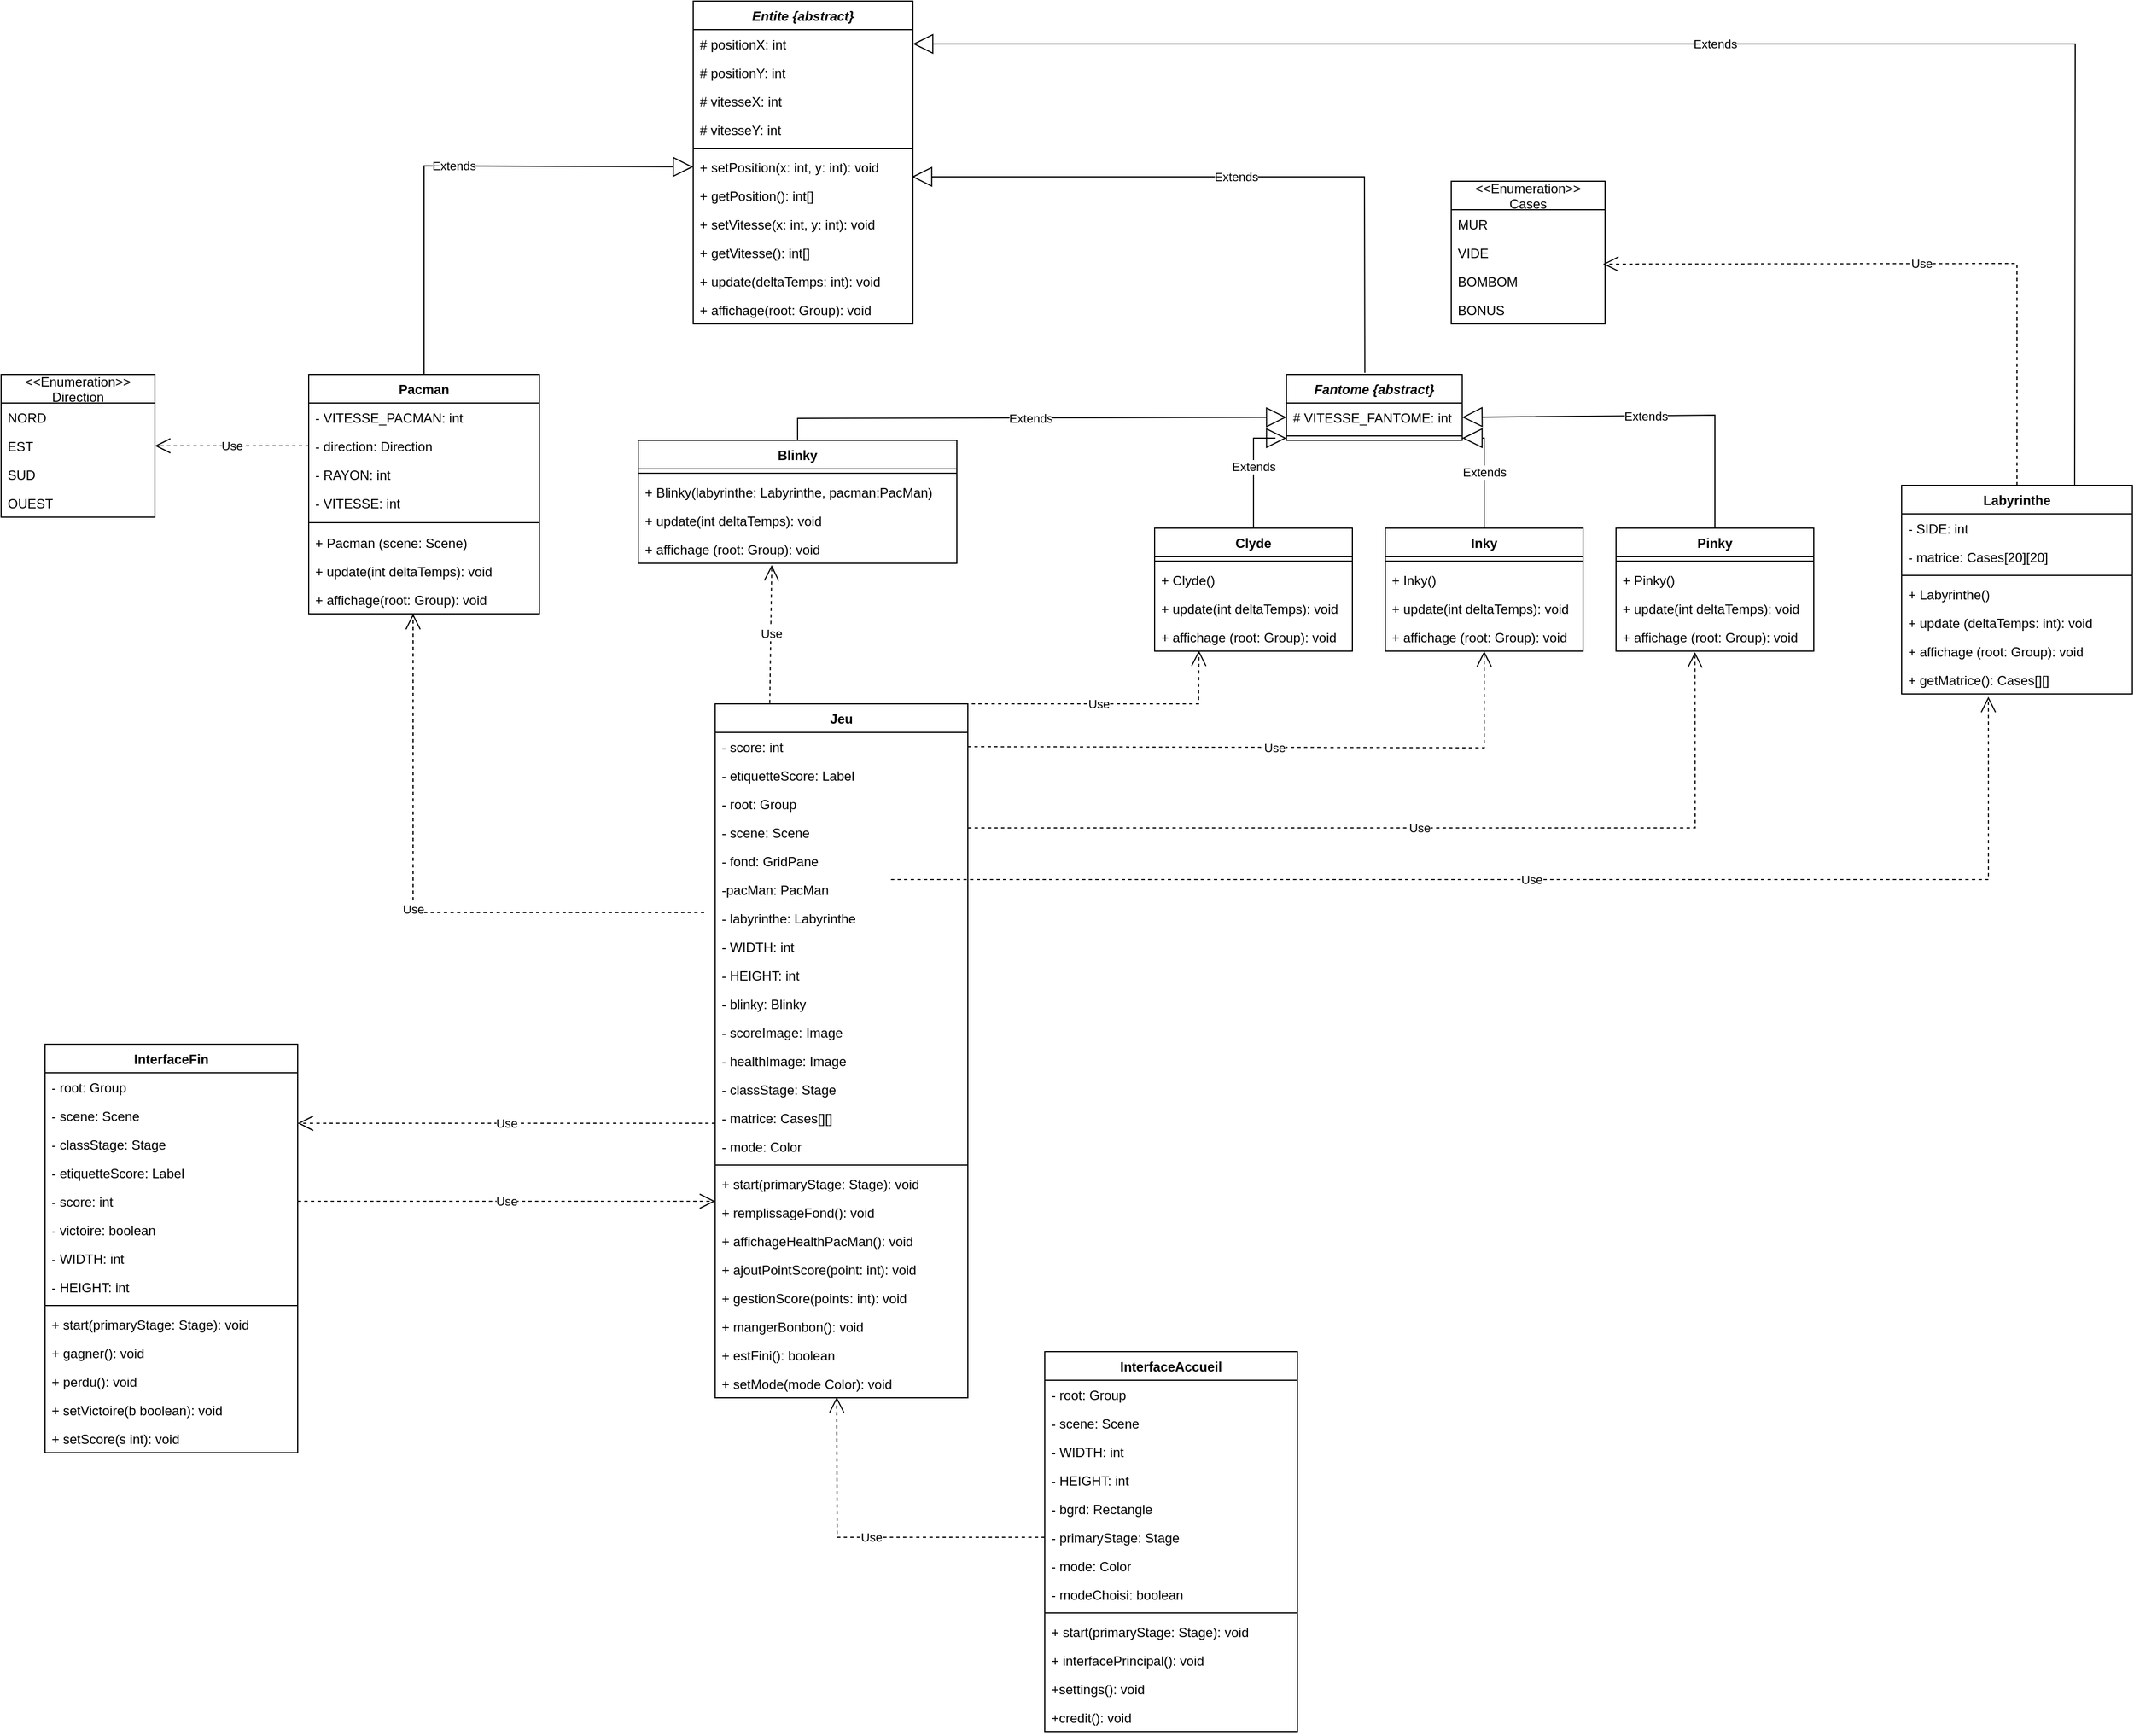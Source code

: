 <mxfile version="15.4.3" type="google"><diagram id="C5RBs43oDa-KdzZeNtuy" name="Page-1"><mxGraphModel dx="2390" dy="654" grid="1" gridSize="10" guides="1" tooltips="1" connect="1" arrows="1" fold="1" page="1" pageScale="1" pageWidth="1169" pageHeight="1654" math="0" shadow="0"><root><mxCell id="WIyWlLk6GJQsqaUBKTNV-0"/><mxCell id="WIyWlLk6GJQsqaUBKTNV-1" parent="WIyWlLk6GJQsqaUBKTNV-0"/><mxCell id="y2MMhApfpf9GF1UyCHwM-1" value="Entite {abstract}" style="swimlane;fontStyle=3;align=center;verticalAlign=top;childLayout=stackLayout;horizontal=1;startSize=26;horizontalStack=0;resizeParent=1;resizeParentMax=0;resizeLast=0;collapsible=1;marginBottom=0;" parent="WIyWlLk6GJQsqaUBKTNV-1" vertex="1"><mxGeometry x="400" y="40" width="200" height="294" as="geometry"/></mxCell><mxCell id="y2MMhApfpf9GF1UyCHwM-2" value="# positionX: int" style="text;strokeColor=none;fillColor=none;align=left;verticalAlign=top;spacingLeft=4;spacingRight=4;overflow=hidden;rotatable=0;points=[[0,0.5],[1,0.5]];portConstraint=eastwest;" parent="y2MMhApfpf9GF1UyCHwM-1" vertex="1"><mxGeometry y="26" width="200" height="26" as="geometry"/></mxCell><mxCell id="y2MMhApfpf9GF1UyCHwM-9" value="# positionY: int" style="text;strokeColor=none;fillColor=none;align=left;verticalAlign=top;spacingLeft=4;spacingRight=4;overflow=hidden;rotatable=0;points=[[0,0.5],[1,0.5]];portConstraint=eastwest;" parent="y2MMhApfpf9GF1UyCHwM-1" vertex="1"><mxGeometry y="52" width="200" height="26" as="geometry"/></mxCell><mxCell id="y2MMhApfpf9GF1UyCHwM-8" value="# vitesseX: int&#10;" style="text;strokeColor=none;fillColor=none;align=left;verticalAlign=top;spacingLeft=4;spacingRight=4;overflow=hidden;rotatable=0;points=[[0,0.5],[1,0.5]];portConstraint=eastwest;" parent="y2MMhApfpf9GF1UyCHwM-1" vertex="1"><mxGeometry y="78" width="200" height="26" as="geometry"/></mxCell><mxCell id="y2MMhApfpf9GF1UyCHwM-7" value="# vitesseY: int" style="text;strokeColor=none;fillColor=none;align=left;verticalAlign=top;spacingLeft=4;spacingRight=4;overflow=hidden;rotatable=0;points=[[0,0.5],[1,0.5]];portConstraint=eastwest;" parent="y2MMhApfpf9GF1UyCHwM-1" vertex="1"><mxGeometry y="104" width="200" height="26" as="geometry"/></mxCell><mxCell id="y2MMhApfpf9GF1UyCHwM-3" value="" style="line;strokeWidth=1;fillColor=none;align=left;verticalAlign=middle;spacingTop=-1;spacingLeft=3;spacingRight=3;rotatable=0;labelPosition=right;points=[];portConstraint=eastwest;" parent="y2MMhApfpf9GF1UyCHwM-1" vertex="1"><mxGeometry y="130" width="200" height="8" as="geometry"/></mxCell><mxCell id="y2MMhApfpf9GF1UyCHwM-4" value="+ setPosition(x: int, y: int): void&#10;&#10;" style="text;strokeColor=none;fillColor=none;align=left;verticalAlign=top;spacingLeft=4;spacingRight=4;overflow=hidden;rotatable=0;points=[[0,0.5],[1,0.5]];portConstraint=eastwest;" parent="y2MMhApfpf9GF1UyCHwM-1" vertex="1"><mxGeometry y="138" width="200" height="26" as="geometry"/></mxCell><mxCell id="y2MMhApfpf9GF1UyCHwM-14" value="+ getPosition(): int[]&#10;" style="text;strokeColor=none;fillColor=none;align=left;verticalAlign=top;spacingLeft=4;spacingRight=4;overflow=hidden;rotatable=0;points=[[0,0.5],[1,0.5]];portConstraint=eastwest;" parent="y2MMhApfpf9GF1UyCHwM-1" vertex="1"><mxGeometry y="164" width="200" height="26" as="geometry"/></mxCell><mxCell id="y2MMhApfpf9GF1UyCHwM-13" value="+ setVitesse(x: int, y: int): void&#10;" style="text;strokeColor=none;fillColor=none;align=left;verticalAlign=top;spacingLeft=4;spacingRight=4;overflow=hidden;rotatable=0;points=[[0,0.5],[1,0.5]];portConstraint=eastwest;" parent="y2MMhApfpf9GF1UyCHwM-1" vertex="1"><mxGeometry y="190" width="200" height="26" as="geometry"/></mxCell><mxCell id="y2MMhApfpf9GF1UyCHwM-12" value="+ getVitesse(): int[]" style="text;strokeColor=none;fillColor=none;align=left;verticalAlign=top;spacingLeft=4;spacingRight=4;overflow=hidden;rotatable=0;points=[[0,0.5],[1,0.5]];portConstraint=eastwest;" parent="y2MMhApfpf9GF1UyCHwM-1" vertex="1"><mxGeometry y="216" width="200" height="26" as="geometry"/></mxCell><mxCell id="y2MMhApfpf9GF1UyCHwM-11" value="+ update(deltaTemps: int): void&#10;" style="text;strokeColor=none;fillColor=none;align=left;verticalAlign=top;spacingLeft=4;spacingRight=4;overflow=hidden;rotatable=0;points=[[0,0.5],[1,0.5]];portConstraint=eastwest;" parent="y2MMhApfpf9GF1UyCHwM-1" vertex="1"><mxGeometry y="242" width="200" height="26" as="geometry"/></mxCell><mxCell id="y2MMhApfpf9GF1UyCHwM-10" value="+ affichage(root: Group): void" style="text;strokeColor=none;fillColor=none;align=left;verticalAlign=top;spacingLeft=4;spacingRight=4;overflow=hidden;rotatable=0;points=[[0,0.5],[1,0.5]];portConstraint=eastwest;" parent="y2MMhApfpf9GF1UyCHwM-1" vertex="1"><mxGeometry y="268" width="200" height="26" as="geometry"/></mxCell><mxCell id="y2MMhApfpf9GF1UyCHwM-19" value="Pacman" style="swimlane;fontStyle=1;align=center;verticalAlign=top;childLayout=stackLayout;horizontal=1;startSize=26;horizontalStack=0;resizeParent=1;resizeParentMax=0;resizeLast=0;collapsible=1;marginBottom=0;" parent="WIyWlLk6GJQsqaUBKTNV-1" vertex="1"><mxGeometry x="50" y="380" width="210" height="218" as="geometry"/></mxCell><mxCell id="y2MMhApfpf9GF1UyCHwM-46" value="- VITESSE_PACMAN: int" style="text;strokeColor=none;fillColor=none;align=left;verticalAlign=top;spacingLeft=4;spacingRight=4;overflow=hidden;rotatable=0;points=[[0,0.5],[1,0.5]];portConstraint=eastwest;" parent="y2MMhApfpf9GF1UyCHwM-19" vertex="1"><mxGeometry y="26" width="210" height="26" as="geometry"/></mxCell><mxCell id="SSZjAKD_xUoD8xLzxdcT-14" value="- direction: Direction" style="text;strokeColor=none;fillColor=none;align=left;verticalAlign=top;spacingLeft=4;spacingRight=4;overflow=hidden;rotatable=0;points=[[0,0.5],[1,0.5]];portConstraint=eastwest;" parent="y2MMhApfpf9GF1UyCHwM-19" vertex="1"><mxGeometry y="52" width="210" height="26" as="geometry"/></mxCell><mxCell id="SSZjAKD_xUoD8xLzxdcT-13" value="- RAYON: int" style="text;strokeColor=none;fillColor=none;align=left;verticalAlign=top;spacingLeft=4;spacingRight=4;overflow=hidden;rotatable=0;points=[[0,0.5],[1,0.5]];portConstraint=eastwest;" parent="y2MMhApfpf9GF1UyCHwM-19" vertex="1"><mxGeometry y="78" width="210" height="26" as="geometry"/></mxCell><mxCell id="SSZjAKD_xUoD8xLzxdcT-15" value="- VITESSE: int" style="text;strokeColor=none;fillColor=none;align=left;verticalAlign=top;spacingLeft=4;spacingRight=4;overflow=hidden;rotatable=0;points=[[0,0.5],[1,0.5]];portConstraint=eastwest;" parent="y2MMhApfpf9GF1UyCHwM-19" vertex="1"><mxGeometry y="104" width="210" height="26" as="geometry"/></mxCell><mxCell id="y2MMhApfpf9GF1UyCHwM-21" value="" style="line;strokeWidth=1;fillColor=none;align=left;verticalAlign=middle;spacingTop=-1;spacingLeft=3;spacingRight=3;rotatable=0;labelPosition=right;points=[];portConstraint=eastwest;" parent="y2MMhApfpf9GF1UyCHwM-19" vertex="1"><mxGeometry y="130" width="210" height="10" as="geometry"/></mxCell><mxCell id="SSZjAKD_xUoD8xLzxdcT-16" value="+ Pacman (scene: Scene)" style="text;strokeColor=none;fillColor=none;align=left;verticalAlign=top;spacingLeft=4;spacingRight=4;overflow=hidden;rotatable=0;points=[[0,0.5],[1,0.5]];portConstraint=eastwest;" parent="y2MMhApfpf9GF1UyCHwM-19" vertex="1"><mxGeometry y="140" width="210" height="26" as="geometry"/></mxCell><mxCell id="y2MMhApfpf9GF1UyCHwM-31" value="+ update(int deltaTemps): void" style="text;strokeColor=none;fillColor=none;align=left;verticalAlign=top;spacingLeft=4;spacingRight=4;overflow=hidden;rotatable=0;points=[[0,0.5],[1,0.5]];portConstraint=eastwest;" parent="y2MMhApfpf9GF1UyCHwM-19" vertex="1"><mxGeometry y="166" width="210" height="26" as="geometry"/></mxCell><mxCell id="y2MMhApfpf9GF1UyCHwM-32" value="+ affichage(root: Group): void" style="text;strokeColor=none;fillColor=none;align=left;verticalAlign=top;spacingLeft=4;spacingRight=4;overflow=hidden;rotatable=0;points=[[0,0.5],[1,0.5]];portConstraint=eastwest;" parent="y2MMhApfpf9GF1UyCHwM-19" vertex="1"><mxGeometry y="192" width="210" height="26" as="geometry"/></mxCell><mxCell id="y2MMhApfpf9GF1UyCHwM-23" value="Extends" style="endArrow=block;endSize=16;endFill=0;html=1;rounded=0;exitX=0.5;exitY=0;exitDx=0;exitDy=0;entryX=0;entryY=0.5;entryDx=0;entryDy=0;" parent="WIyWlLk6GJQsqaUBKTNV-1" source="y2MMhApfpf9GF1UyCHwM-19" target="y2MMhApfpf9GF1UyCHwM-4" edge="1"><mxGeometry width="160" relative="1" as="geometry"><mxPoint x="350" y="300" as="sourcePoint"/><mxPoint x="190" y="300" as="targetPoint"/><Array as="points"><mxPoint x="155" y="190"/><mxPoint x="400" y="191"/></Array></mxGeometry></mxCell><mxCell id="y2MMhApfpf9GF1UyCHwM-33" value="Fantome {abstract}" style="swimlane;fontStyle=3;align=center;verticalAlign=top;childLayout=stackLayout;horizontal=1;startSize=26;horizontalStack=0;resizeParent=1;resizeParentMax=0;resizeLast=0;collapsible=1;marginBottom=0;" parent="WIyWlLk6GJQsqaUBKTNV-1" vertex="1"><mxGeometry x="940" y="380" width="160" height="60" as="geometry"/></mxCell><mxCell id="y2MMhApfpf9GF1UyCHwM-47" value="# VITESSE_FANTOME: int" style="text;strokeColor=none;fillColor=none;align=left;verticalAlign=top;spacingLeft=4;spacingRight=4;overflow=hidden;rotatable=0;points=[[0,0.5],[1,0.5]];portConstraint=eastwest;" parent="y2MMhApfpf9GF1UyCHwM-33" vertex="1"><mxGeometry y="26" width="160" height="26" as="geometry"/></mxCell><mxCell id="y2MMhApfpf9GF1UyCHwM-34" value="" style="line;strokeWidth=1;fillColor=none;align=left;verticalAlign=middle;spacingTop=-1;spacingLeft=3;spacingRight=3;rotatable=0;labelPosition=right;points=[];portConstraint=eastwest;" parent="y2MMhApfpf9GF1UyCHwM-33" vertex="1"><mxGeometry y="52" width="160" height="8" as="geometry"/></mxCell><mxCell id="y2MMhApfpf9GF1UyCHwM-41" value="Extends" style="endArrow=block;endSize=16;endFill=0;html=1;rounded=0;exitX=0.446;exitY=-0.024;exitDx=0;exitDy=0;exitPerimeter=0;" parent="WIyWlLk6GJQsqaUBKTNV-1" source="y2MMhApfpf9GF1UyCHwM-33" edge="1"><mxGeometry width="160" relative="1" as="geometry"><mxPoint x="560" y="309" as="sourcePoint"/><mxPoint x="599" y="200" as="targetPoint"/><Array as="points"><mxPoint x="1011" y="200"/><mxPoint x="621" y="200"/></Array></mxGeometry></mxCell><mxCell id="SSZjAKD_xUoD8xLzxdcT-0" value="&lt;&lt;Enumeration&gt;&gt;&#10;Direction" style="swimlane;fontStyle=0;childLayout=stackLayout;horizontal=1;startSize=26;fillColor=none;horizontalStack=0;resizeParent=1;resizeParentMax=0;resizeLast=0;collapsible=1;marginBottom=0;" parent="WIyWlLk6GJQsqaUBKTNV-1" vertex="1"><mxGeometry x="-230" y="380" width="140" height="130" as="geometry"/></mxCell><mxCell id="SSZjAKD_xUoD8xLzxdcT-1" value="NORD  " style="text;strokeColor=none;fillColor=none;align=left;verticalAlign=top;spacingLeft=4;spacingRight=4;overflow=hidden;rotatable=0;points=[[0,0.5],[1,0.5]];portConstraint=eastwest;" parent="SSZjAKD_xUoD8xLzxdcT-0" vertex="1"><mxGeometry y="26" width="140" height="26" as="geometry"/></mxCell><mxCell id="SSZjAKD_xUoD8xLzxdcT-4" value="EST" style="text;strokeColor=none;fillColor=none;align=left;verticalAlign=top;spacingLeft=4;spacingRight=4;overflow=hidden;rotatable=0;points=[[0,0.5],[1,0.5]];portConstraint=eastwest;" parent="SSZjAKD_xUoD8xLzxdcT-0" vertex="1"><mxGeometry y="52" width="140" height="26" as="geometry"/></mxCell><mxCell id="SSZjAKD_xUoD8xLzxdcT-2" value="SUD" style="text;strokeColor=none;fillColor=none;align=left;verticalAlign=top;spacingLeft=4;spacingRight=4;overflow=hidden;rotatable=0;points=[[0,0.5],[1,0.5]];portConstraint=eastwest;" parent="SSZjAKD_xUoD8xLzxdcT-0" vertex="1"><mxGeometry y="78" width="140" height="26" as="geometry"/></mxCell><mxCell id="SSZjAKD_xUoD8xLzxdcT-3" value="OUEST" style="text;strokeColor=none;fillColor=none;align=left;verticalAlign=top;spacingLeft=4;spacingRight=4;overflow=hidden;rotatable=0;points=[[0,0.5],[1,0.5]];portConstraint=eastwest;" parent="SSZjAKD_xUoD8xLzxdcT-0" vertex="1"><mxGeometry y="104" width="140" height="26" as="geometry"/></mxCell><mxCell id="SSZjAKD_xUoD8xLzxdcT-17" value="Blinky" style="swimlane;fontStyle=1;align=center;verticalAlign=top;childLayout=stackLayout;horizontal=1;startSize=26;horizontalStack=0;resizeParent=1;resizeParentMax=0;resizeLast=0;collapsible=1;marginBottom=0;direction=east;" parent="WIyWlLk6GJQsqaUBKTNV-1" vertex="1"><mxGeometry x="350" y="440" width="290" height="112" as="geometry"><mxRectangle x="324" y="510" width="70" height="26" as="alternateBounds"/></mxGeometry></mxCell><mxCell id="SSZjAKD_xUoD8xLzxdcT-19" value="" style="line;strokeWidth=1;fillColor=none;align=left;verticalAlign=middle;spacingTop=-1;spacingLeft=3;spacingRight=3;rotatable=0;labelPosition=right;points=[];portConstraint=eastwest;" parent="SSZjAKD_xUoD8xLzxdcT-17" vertex="1"><mxGeometry y="26" width="290" height="8" as="geometry"/></mxCell><mxCell id="SSZjAKD_xUoD8xLzxdcT-92" value="+ Blinky(labyrinthe: Labyrinthe, pacman:PacMan)" style="text;strokeColor=none;fillColor=none;align=left;verticalAlign=top;spacingLeft=4;spacingRight=4;overflow=hidden;rotatable=0;points=[[0,0.5],[1,0.5]];portConstraint=eastwest;" parent="SSZjAKD_xUoD8xLzxdcT-17" vertex="1"><mxGeometry y="34" width="290" height="26" as="geometry"/></mxCell><mxCell id="SSZjAKD_xUoD8xLzxdcT-20" value="+ update(int deltaTemps): void" style="text;strokeColor=none;fillColor=none;align=left;verticalAlign=top;spacingLeft=4;spacingRight=4;overflow=hidden;rotatable=0;points=[[0,0.5],[1,0.5]];portConstraint=eastwest;" parent="SSZjAKD_xUoD8xLzxdcT-17" vertex="1"><mxGeometry y="60" width="290" height="26" as="geometry"/></mxCell><mxCell id="SSZjAKD_xUoD8xLzxdcT-21" value="+ affichage (root: Group): void" style="text;strokeColor=none;fillColor=none;align=left;verticalAlign=top;spacingLeft=4;spacingRight=4;overflow=hidden;rotatable=0;points=[[0,0.5],[1,0.5]];portConstraint=eastwest;" parent="SSZjAKD_xUoD8xLzxdcT-17" vertex="1"><mxGeometry y="86" width="290" height="26" as="geometry"/></mxCell><mxCell id="SSZjAKD_xUoD8xLzxdcT-23" value="Clyde" style="swimlane;fontStyle=1;align=center;verticalAlign=top;childLayout=stackLayout;horizontal=1;startSize=26;horizontalStack=0;resizeParent=1;resizeParentMax=0;resizeLast=0;collapsible=1;marginBottom=0;" parent="WIyWlLk6GJQsqaUBKTNV-1" vertex="1"><mxGeometry x="820" y="520" width="180" height="112" as="geometry"/></mxCell><mxCell id="SSZjAKD_xUoD8xLzxdcT-24" value="" style="line;strokeWidth=1;fillColor=none;align=left;verticalAlign=middle;spacingTop=-1;spacingLeft=3;spacingRight=3;rotatable=0;labelPosition=right;points=[];portConstraint=eastwest;" parent="SSZjAKD_xUoD8xLzxdcT-23" vertex="1"><mxGeometry y="26" width="180" height="8" as="geometry"/></mxCell><mxCell id="SSZjAKD_xUoD8xLzxdcT-93" value="+ Clyde()" style="text;strokeColor=none;fillColor=none;align=left;verticalAlign=top;spacingLeft=4;spacingRight=4;overflow=hidden;rotatable=0;points=[[0,0.5],[1,0.5]];portConstraint=eastwest;" parent="SSZjAKD_xUoD8xLzxdcT-23" vertex="1"><mxGeometry y="34" width="180" height="26" as="geometry"/></mxCell><mxCell id="SSZjAKD_xUoD8xLzxdcT-25" value="+ update(int deltaTemps): void" style="text;strokeColor=none;fillColor=none;align=left;verticalAlign=top;spacingLeft=4;spacingRight=4;overflow=hidden;rotatable=0;points=[[0,0.5],[1,0.5]];portConstraint=eastwest;" parent="SSZjAKD_xUoD8xLzxdcT-23" vertex="1"><mxGeometry y="60" width="180" height="26" as="geometry"/></mxCell><mxCell id="SSZjAKD_xUoD8xLzxdcT-26" value="+ affichage (root: Group): void" style="text;strokeColor=none;fillColor=none;align=left;verticalAlign=top;spacingLeft=4;spacingRight=4;overflow=hidden;rotatable=0;points=[[0,0.5],[1,0.5]];portConstraint=eastwest;" parent="SSZjAKD_xUoD8xLzxdcT-23" vertex="1"><mxGeometry y="86" width="180" height="26" as="geometry"/></mxCell><mxCell id="SSZjAKD_xUoD8xLzxdcT-27" value="Inky" style="swimlane;fontStyle=1;align=center;verticalAlign=top;childLayout=stackLayout;horizontal=1;startSize=26;horizontalStack=0;resizeParent=1;resizeParentMax=0;resizeLast=0;collapsible=1;marginBottom=0;" parent="WIyWlLk6GJQsqaUBKTNV-1" vertex="1"><mxGeometry x="1030" y="520" width="180" height="112" as="geometry"/></mxCell><mxCell id="SSZjAKD_xUoD8xLzxdcT-28" value="" style="line;strokeWidth=1;fillColor=none;align=left;verticalAlign=middle;spacingTop=-1;spacingLeft=3;spacingRight=3;rotatable=0;labelPosition=right;points=[];portConstraint=eastwest;" parent="SSZjAKD_xUoD8xLzxdcT-27" vertex="1"><mxGeometry y="26" width="180" height="8" as="geometry"/></mxCell><mxCell id="SSZjAKD_xUoD8xLzxdcT-94" value="+ Inky()" style="text;strokeColor=none;fillColor=none;align=left;verticalAlign=top;spacingLeft=4;spacingRight=4;overflow=hidden;rotatable=0;points=[[0,0.5],[1,0.5]];portConstraint=eastwest;" parent="SSZjAKD_xUoD8xLzxdcT-27" vertex="1"><mxGeometry y="34" width="180" height="26" as="geometry"/></mxCell><mxCell id="SSZjAKD_xUoD8xLzxdcT-29" value="+ update(int deltaTemps): void" style="text;strokeColor=none;fillColor=none;align=left;verticalAlign=top;spacingLeft=4;spacingRight=4;overflow=hidden;rotatable=0;points=[[0,0.5],[1,0.5]];portConstraint=eastwest;" parent="SSZjAKD_xUoD8xLzxdcT-27" vertex="1"><mxGeometry y="60" width="180" height="26" as="geometry"/></mxCell><mxCell id="SSZjAKD_xUoD8xLzxdcT-30" value="+ affichage (root: Group): void" style="text;strokeColor=none;fillColor=none;align=left;verticalAlign=top;spacingLeft=4;spacingRight=4;overflow=hidden;rotatable=0;points=[[0,0.5],[1,0.5]];portConstraint=eastwest;" parent="SSZjAKD_xUoD8xLzxdcT-27" vertex="1"><mxGeometry y="86" width="180" height="26" as="geometry"/></mxCell><mxCell id="SSZjAKD_xUoD8xLzxdcT-31" value="Pinky" style="swimlane;fontStyle=1;align=center;verticalAlign=top;childLayout=stackLayout;horizontal=1;startSize=26;horizontalStack=0;resizeParent=1;resizeParentMax=0;resizeLast=0;collapsible=1;marginBottom=0;" parent="WIyWlLk6GJQsqaUBKTNV-1" vertex="1"><mxGeometry x="1240" y="520" width="180" height="112" as="geometry"/></mxCell><mxCell id="SSZjAKD_xUoD8xLzxdcT-32" value="" style="line;strokeWidth=1;fillColor=none;align=left;verticalAlign=middle;spacingTop=-1;spacingLeft=3;spacingRight=3;rotatable=0;labelPosition=right;points=[];portConstraint=eastwest;" parent="SSZjAKD_xUoD8xLzxdcT-31" vertex="1"><mxGeometry y="26" width="180" height="8" as="geometry"/></mxCell><mxCell id="SSZjAKD_xUoD8xLzxdcT-95" value="+ Pinky()" style="text;strokeColor=none;fillColor=none;align=left;verticalAlign=top;spacingLeft=4;spacingRight=4;overflow=hidden;rotatable=0;points=[[0,0.5],[1,0.5]];portConstraint=eastwest;" parent="SSZjAKD_xUoD8xLzxdcT-31" vertex="1"><mxGeometry y="34" width="180" height="26" as="geometry"/></mxCell><mxCell id="SSZjAKD_xUoD8xLzxdcT-33" value="+ update(int deltaTemps): void" style="text;strokeColor=none;fillColor=none;align=left;verticalAlign=top;spacingLeft=4;spacingRight=4;overflow=hidden;rotatable=0;points=[[0,0.5],[1,0.5]];portConstraint=eastwest;" parent="SSZjAKD_xUoD8xLzxdcT-31" vertex="1"><mxGeometry y="60" width="180" height="26" as="geometry"/></mxCell><mxCell id="SSZjAKD_xUoD8xLzxdcT-34" value="+ affichage (root: Group): void" style="text;strokeColor=none;fillColor=none;align=left;verticalAlign=top;spacingLeft=4;spacingRight=4;overflow=hidden;rotatable=0;points=[[0,0.5],[1,0.5]];portConstraint=eastwest;" parent="SSZjAKD_xUoD8xLzxdcT-31" vertex="1"><mxGeometry y="86" width="180" height="26" as="geometry"/></mxCell><mxCell id="SSZjAKD_xUoD8xLzxdcT-35" value="Extends" style="endArrow=block;endSize=16;endFill=0;html=1;rounded=0;exitX=0.5;exitY=0;exitDx=0;exitDy=0;entryX=0;entryY=0.5;entryDx=0;entryDy=0;" parent="WIyWlLk6GJQsqaUBKTNV-1" source="SSZjAKD_xUoD8xLzxdcT-17" target="y2MMhApfpf9GF1UyCHwM-47" edge="1"><mxGeometry width="160" relative="1" as="geometry"><mxPoint x="504.0" y="497.56" as="sourcePoint"/><mxPoint x="362.64" y="330" as="targetPoint"/><Array as="points"><mxPoint x="495" y="420"/></Array></mxGeometry></mxCell><mxCell id="SSZjAKD_xUoD8xLzxdcT-37" value="Extends" style="endArrow=block;endSize=16;endFill=0;html=1;rounded=0;entryX=1;entryY=0.5;entryDx=0;entryDy=0;" parent="WIyWlLk6GJQsqaUBKTNV-1" source="SSZjAKD_xUoD8xLzxdcT-31" target="y2MMhApfpf9GF1UyCHwM-47" edge="1"><mxGeometry width="160" relative="1" as="geometry"><mxPoint x="941.36" y="406.56" as="sourcePoint"/><mxPoint x="800" y="239" as="targetPoint"/><Array as="points"><mxPoint x="1330" y="417"/></Array></mxGeometry></mxCell><mxCell id="SSZjAKD_xUoD8xLzxdcT-38" value="Extends" style="endArrow=block;endSize=16;endFill=0;html=1;rounded=0;exitX=0.5;exitY=0;exitDx=0;exitDy=0;entryX=1;entryY=1;entryDx=0;entryDy=0;" parent="WIyWlLk6GJQsqaUBKTNV-1" source="SSZjAKD_xUoD8xLzxdcT-27" edge="1"><mxGeometry width="160" relative="1" as="geometry"><mxPoint x="951.36" y="416.56" as="sourcePoint"/><mxPoint x="1100" y="438" as="targetPoint"/><Array as="points"><mxPoint x="1120" y="438"/></Array></mxGeometry></mxCell><mxCell id="SSZjAKD_xUoD8xLzxdcT-39" value="Extends" style="endArrow=block;endSize=16;endFill=0;html=1;rounded=0;exitX=0.5;exitY=0;exitDx=0;exitDy=0;entryX=0;entryY=1;entryDx=0;entryDy=0;" parent="WIyWlLk6GJQsqaUBKTNV-1" source="SSZjAKD_xUoD8xLzxdcT-23" edge="1"><mxGeometry width="160" relative="1" as="geometry"><mxPoint x="1071.36" y="825.56" as="sourcePoint"/><mxPoint x="940" y="438" as="targetPoint"/><Array as="points"><mxPoint x="910" y="438"/><mxPoint x="930" y="438"/></Array></mxGeometry></mxCell><mxCell id="SSZjAKD_xUoD8xLzxdcT-40" value="Labyrinthe" style="swimlane;fontStyle=1;align=center;verticalAlign=top;childLayout=stackLayout;horizontal=1;startSize=26;horizontalStack=0;resizeParent=1;resizeParentMax=0;resizeLast=0;collapsible=1;marginBottom=0;" parent="WIyWlLk6GJQsqaUBKTNV-1" vertex="1"><mxGeometry x="1500" y="481" width="210" height="190" as="geometry"/></mxCell><mxCell id="SSZjAKD_xUoD8xLzxdcT-41" value="- SIDE: int" style="text;strokeColor=none;fillColor=none;align=left;verticalAlign=top;spacingLeft=4;spacingRight=4;overflow=hidden;rotatable=0;points=[[0,0.5],[1,0.5]];portConstraint=eastwest;" parent="SSZjAKD_xUoD8xLzxdcT-40" vertex="1"><mxGeometry y="26" width="210" height="26" as="geometry"/></mxCell><mxCell id="SSZjAKD_xUoD8xLzxdcT-44" value="- matrice: Cases[20][20]" style="text;strokeColor=none;fillColor=none;align=left;verticalAlign=top;spacingLeft=4;spacingRight=4;overflow=hidden;rotatable=0;points=[[0,0.5],[1,0.5]];portConstraint=eastwest;" parent="SSZjAKD_xUoD8xLzxdcT-40" vertex="1"><mxGeometry y="52" width="210" height="26" as="geometry"/></mxCell><mxCell id="SSZjAKD_xUoD8xLzxdcT-42" value="" style="line;strokeWidth=1;fillColor=none;align=left;verticalAlign=middle;spacingTop=-1;spacingLeft=3;spacingRight=3;rotatable=0;labelPosition=right;points=[];portConstraint=eastwest;" parent="SSZjAKD_xUoD8xLzxdcT-40" vertex="1"><mxGeometry y="78" width="210" height="8" as="geometry"/></mxCell><mxCell id="SSZjAKD_xUoD8xLzxdcT-43" value="+ Labyrinthe()" style="text;strokeColor=none;fillColor=none;align=left;verticalAlign=top;spacingLeft=4;spacingRight=4;overflow=hidden;rotatable=0;points=[[0,0.5],[1,0.5]];portConstraint=eastwest;" parent="SSZjAKD_xUoD8xLzxdcT-40" vertex="1"><mxGeometry y="86" width="210" height="26" as="geometry"/></mxCell><mxCell id="SSZjAKD_xUoD8xLzxdcT-46" value="+ update (deltaTemps: int): void" style="text;strokeColor=none;fillColor=none;align=left;verticalAlign=top;spacingLeft=4;spacingRight=4;overflow=hidden;rotatable=0;points=[[0,0.5],[1,0.5]];portConstraint=eastwest;" parent="SSZjAKD_xUoD8xLzxdcT-40" vertex="1"><mxGeometry y="112" width="210" height="26" as="geometry"/></mxCell><mxCell id="SSZjAKD_xUoD8xLzxdcT-45" value="+ affichage (root: Group): void" style="text;strokeColor=none;fillColor=none;align=left;verticalAlign=top;spacingLeft=4;spacingRight=4;overflow=hidden;rotatable=0;points=[[0,0.5],[1,0.5]];portConstraint=eastwest;" parent="SSZjAKD_xUoD8xLzxdcT-40" vertex="1"><mxGeometry y="138" width="210" height="26" as="geometry"/></mxCell><mxCell id="S56SjIdnHWbt5Y8MuU0X-40" value="+ getMatrice(): Cases[][]" style="text;strokeColor=none;fillColor=none;align=left;verticalAlign=top;spacingLeft=4;spacingRight=4;overflow=hidden;rotatable=0;points=[[0,0.5],[1,0.5]];portConstraint=eastwest;" vertex="1" parent="SSZjAKD_xUoD8xLzxdcT-40"><mxGeometry y="164" width="210" height="26" as="geometry"/></mxCell><mxCell id="SSZjAKD_xUoD8xLzxdcT-47" value="Extends" style="endArrow=block;endSize=16;endFill=0;html=1;rounded=0;exitX=0.75;exitY=0;exitDx=0;exitDy=0;entryX=1;entryY=0.5;entryDx=0;entryDy=0;" parent="WIyWlLk6GJQsqaUBKTNV-1" source="SSZjAKD_xUoD8xLzxdcT-40" target="y2MMhApfpf9GF1UyCHwM-2" edge="1"><mxGeometry width="160" relative="1" as="geometry"><mxPoint x="827.36" y="327.56" as="sourcePoint"/><mxPoint x="686" y="160" as="targetPoint"/><Array as="points"><mxPoint x="1658" y="79"/></Array></mxGeometry></mxCell><mxCell id="SSZjAKD_xUoD8xLzxdcT-48" value="&lt;&lt;Enumeration&gt;&gt;&#10;Cases" style="swimlane;fontStyle=0;childLayout=stackLayout;horizontal=1;startSize=26;fillColor=none;horizontalStack=0;resizeParent=1;resizeParentMax=0;resizeLast=0;collapsible=1;marginBottom=0;" parent="WIyWlLk6GJQsqaUBKTNV-1" vertex="1"><mxGeometry x="1090" y="204" width="140" height="130" as="geometry"/></mxCell><mxCell id="SSZjAKD_xUoD8xLzxdcT-49" value="MUR" style="text;strokeColor=none;fillColor=none;align=left;verticalAlign=top;spacingLeft=4;spacingRight=4;overflow=hidden;rotatable=0;points=[[0,0.5],[1,0.5]];portConstraint=eastwest;" parent="SSZjAKD_xUoD8xLzxdcT-48" vertex="1"><mxGeometry y="26" width="140" height="26" as="geometry"/></mxCell><mxCell id="SSZjAKD_xUoD8xLzxdcT-52" value="VIDE" style="text;strokeColor=none;fillColor=none;align=left;verticalAlign=top;spacingLeft=4;spacingRight=4;overflow=hidden;rotatable=0;points=[[0,0.5],[1,0.5]];portConstraint=eastwest;" parent="SSZjAKD_xUoD8xLzxdcT-48" vertex="1"><mxGeometry y="52" width="140" height="26" as="geometry"/></mxCell><mxCell id="SSZjAKD_xUoD8xLzxdcT-50" value="BOMBOM" style="text;strokeColor=none;fillColor=none;align=left;verticalAlign=top;spacingLeft=4;spacingRight=4;overflow=hidden;rotatable=0;points=[[0,0.5],[1,0.5]];portConstraint=eastwest;" parent="SSZjAKD_xUoD8xLzxdcT-48" vertex="1"><mxGeometry y="78" width="140" height="26" as="geometry"/></mxCell><mxCell id="SSZjAKD_xUoD8xLzxdcT-51" value="BONUS" style="text;strokeColor=none;fillColor=none;align=left;verticalAlign=top;spacingLeft=4;spacingRight=4;overflow=hidden;rotatable=0;points=[[0,0.5],[1,0.5]];portConstraint=eastwest;" parent="SSZjAKD_xUoD8xLzxdcT-48" vertex="1"><mxGeometry y="104" width="140" height="26" as="geometry"/></mxCell><mxCell id="SSZjAKD_xUoD8xLzxdcT-53" value="Use" style="endArrow=open;endSize=12;dashed=1;html=1;rounded=0;entryX=0.987;entryY=-0.097;entryDx=0;entryDy=0;exitX=0.5;exitY=0;exitDx=0;exitDy=0;entryPerimeter=0;" parent="WIyWlLk6GJQsqaUBKTNV-1" source="SSZjAKD_xUoD8xLzxdcT-40" target="SSZjAKD_xUoD8xLzxdcT-50" edge="1"><mxGeometry width="160" relative="1" as="geometry"><mxPoint x="60" y="455.0" as="sourcePoint"/><mxPoint x="-80" y="455.0" as="targetPoint"/><Array as="points"><mxPoint x="1605" y="279"/></Array></mxGeometry></mxCell><mxCell id="SSZjAKD_xUoD8xLzxdcT-55" value="Jeu" style="swimlane;fontStyle=1;align=center;verticalAlign=top;childLayout=stackLayout;horizontal=1;startSize=26;horizontalStack=0;resizeParent=1;resizeParentMax=0;resizeLast=0;collapsible=1;marginBottom=0;" parent="WIyWlLk6GJQsqaUBKTNV-1" vertex="1"><mxGeometry x="420" y="680" width="230" height="632" as="geometry"/></mxCell><mxCell id="SSZjAKD_xUoD8xLzxdcT-56" value="- score: int" style="text;strokeColor=none;fillColor=none;align=left;verticalAlign=top;spacingLeft=4;spacingRight=4;overflow=hidden;rotatable=0;points=[[0,0.5],[1,0.5]];portConstraint=eastwest;" parent="SSZjAKD_xUoD8xLzxdcT-55" vertex="1"><mxGeometry y="26" width="230" height="26" as="geometry"/></mxCell><mxCell id="SSZjAKD_xUoD8xLzxdcT-67" value="- etiquetteScore: Label" style="text;strokeColor=none;fillColor=none;align=left;verticalAlign=top;spacingLeft=4;spacingRight=4;overflow=hidden;rotatable=0;points=[[0,0.5],[1,0.5]];portConstraint=eastwest;" parent="SSZjAKD_xUoD8xLzxdcT-55" vertex="1"><mxGeometry y="52" width="230" height="26" as="geometry"/></mxCell><mxCell id="SSZjAKD_xUoD8xLzxdcT-66" value="- root: Group" style="text;strokeColor=none;fillColor=none;align=left;verticalAlign=top;spacingLeft=4;spacingRight=4;overflow=hidden;rotatable=0;points=[[0,0.5],[1,0.5]];portConstraint=eastwest;" parent="SSZjAKD_xUoD8xLzxdcT-55" vertex="1"><mxGeometry y="78" width="230" height="26" as="geometry"/></mxCell><mxCell id="SSZjAKD_xUoD8xLzxdcT-65" value="- scene: Scene" style="text;strokeColor=none;fillColor=none;align=left;verticalAlign=top;spacingLeft=4;spacingRight=4;overflow=hidden;rotatable=0;points=[[0,0.5],[1,0.5]];portConstraint=eastwest;" parent="SSZjAKD_xUoD8xLzxdcT-55" vertex="1"><mxGeometry y="104" width="230" height="26" as="geometry"/></mxCell><mxCell id="SSZjAKD_xUoD8xLzxdcT-64" value="- fond: GridPane" style="text;strokeColor=none;fillColor=none;align=left;verticalAlign=top;spacingLeft=4;spacingRight=4;overflow=hidden;rotatable=0;points=[[0,0.5],[1,0.5]];portConstraint=eastwest;" parent="SSZjAKD_xUoD8xLzxdcT-55" vertex="1"><mxGeometry y="130" width="230" height="26" as="geometry"/></mxCell><mxCell id="SSZjAKD_xUoD8xLzxdcT-62" value="-pacMan: PacMan" style="text;strokeColor=none;fillColor=none;align=left;verticalAlign=top;spacingLeft=4;spacingRight=4;overflow=hidden;rotatable=0;points=[[0,0.5],[1,0.5]];portConstraint=eastwest;" parent="SSZjAKD_xUoD8xLzxdcT-55" vertex="1"><mxGeometry y="156" width="230" height="26" as="geometry"/></mxCell><mxCell id="SSZjAKD_xUoD8xLzxdcT-61" value="- labyrinthe: Labyrinthe" style="text;strokeColor=none;fillColor=none;align=left;verticalAlign=top;spacingLeft=4;spacingRight=4;overflow=hidden;rotatable=0;points=[[0,0.5],[1,0.5]];portConstraint=eastwest;" parent="SSZjAKD_xUoD8xLzxdcT-55" vertex="1"><mxGeometry y="182" width="230" height="26" as="geometry"/></mxCell><mxCell id="SSZjAKD_xUoD8xLzxdcT-60" value="- WIDTH: int" style="text;strokeColor=none;fillColor=none;align=left;verticalAlign=top;spacingLeft=4;spacingRight=4;overflow=hidden;rotatable=0;points=[[0,0.5],[1,0.5]];portConstraint=eastwest;" parent="SSZjAKD_xUoD8xLzxdcT-55" vertex="1"><mxGeometry y="208" width="230" height="26" as="geometry"/></mxCell><mxCell id="SSZjAKD_xUoD8xLzxdcT-59" value="- HEIGHT: int" style="text;strokeColor=none;fillColor=none;align=left;verticalAlign=top;spacingLeft=4;spacingRight=4;overflow=hidden;rotatable=0;points=[[0,0.5],[1,0.5]];portConstraint=eastwest;" parent="SSZjAKD_xUoD8xLzxdcT-55" vertex="1"><mxGeometry y="234" width="230" height="26" as="geometry"/></mxCell><mxCell id="S56SjIdnHWbt5Y8MuU0X-33" value="- blinky: Blinky" style="text;strokeColor=none;fillColor=none;align=left;verticalAlign=top;spacingLeft=4;spacingRight=4;overflow=hidden;rotatable=0;points=[[0,0.5],[1,0.5]];portConstraint=eastwest;" vertex="1" parent="SSZjAKD_xUoD8xLzxdcT-55"><mxGeometry y="260" width="230" height="26" as="geometry"/></mxCell><mxCell id="S56SjIdnHWbt5Y8MuU0X-34" value="- scoreImage: Image" style="text;strokeColor=none;fillColor=none;align=left;verticalAlign=top;spacingLeft=4;spacingRight=4;overflow=hidden;rotatable=0;points=[[0,0.5],[1,0.5]];portConstraint=eastwest;" vertex="1" parent="SSZjAKD_xUoD8xLzxdcT-55"><mxGeometry y="286" width="230" height="26" as="geometry"/></mxCell><mxCell id="S56SjIdnHWbt5Y8MuU0X-35" value="- healthImage: Image" style="text;strokeColor=none;fillColor=none;align=left;verticalAlign=top;spacingLeft=4;spacingRight=4;overflow=hidden;rotatable=0;points=[[0,0.5],[1,0.5]];portConstraint=eastwest;" vertex="1" parent="SSZjAKD_xUoD8xLzxdcT-55"><mxGeometry y="312" width="230" height="26" as="geometry"/></mxCell><mxCell id="S56SjIdnHWbt5Y8MuU0X-36" value="- classStage: Stage" style="text;strokeColor=none;fillColor=none;align=left;verticalAlign=top;spacingLeft=4;spacingRight=4;overflow=hidden;rotatable=0;points=[[0,0.5],[1,0.5]];portConstraint=eastwest;" vertex="1" parent="SSZjAKD_xUoD8xLzxdcT-55"><mxGeometry y="338" width="230" height="26" as="geometry"/></mxCell><mxCell id="S56SjIdnHWbt5Y8MuU0X-37" value="- matrice: Cases[][]" style="text;strokeColor=none;fillColor=none;align=left;verticalAlign=top;spacingLeft=4;spacingRight=4;overflow=hidden;rotatable=0;points=[[0,0.5],[1,0.5]];portConstraint=eastwest;" vertex="1" parent="SSZjAKD_xUoD8xLzxdcT-55"><mxGeometry y="364" width="230" height="26" as="geometry"/></mxCell><mxCell id="S56SjIdnHWbt5Y8MuU0X-38" value="- mode: Color" style="text;strokeColor=none;fillColor=none;align=left;verticalAlign=top;spacingLeft=4;spacingRight=4;overflow=hidden;rotatable=0;points=[[0,0.5],[1,0.5]];portConstraint=eastwest;" vertex="1" parent="SSZjAKD_xUoD8xLzxdcT-55"><mxGeometry y="390" width="230" height="26" as="geometry"/></mxCell><mxCell id="SSZjAKD_xUoD8xLzxdcT-57" value="" style="line;strokeWidth=1;fillColor=none;align=left;verticalAlign=middle;spacingTop=-1;spacingLeft=3;spacingRight=3;rotatable=0;labelPosition=right;points=[];portConstraint=eastwest;" parent="SSZjAKD_xUoD8xLzxdcT-55" vertex="1"><mxGeometry y="416" width="230" height="8" as="geometry"/></mxCell><mxCell id="SSZjAKD_xUoD8xLzxdcT-58" value="+ start(primaryStage: Stage): void" style="text;strokeColor=none;fillColor=none;align=left;verticalAlign=top;spacingLeft=4;spacingRight=4;overflow=hidden;rotatable=0;points=[[0,0.5],[1,0.5]];portConstraint=eastwest;" parent="SSZjAKD_xUoD8xLzxdcT-55" vertex="1"><mxGeometry y="424" width="230" height="26" as="geometry"/></mxCell><mxCell id="SSZjAKD_xUoD8xLzxdcT-69" value="+ remplissageFond(): void" style="text;strokeColor=none;fillColor=none;align=left;verticalAlign=top;spacingLeft=4;spacingRight=4;overflow=hidden;rotatable=0;points=[[0,0.5],[1,0.5]];portConstraint=eastwest;" parent="SSZjAKD_xUoD8xLzxdcT-55" vertex="1"><mxGeometry y="450" width="230" height="26" as="geometry"/></mxCell><mxCell id="S56SjIdnHWbt5Y8MuU0X-25" value="+ affichageHealthPacMan(): void" style="text;strokeColor=none;fillColor=none;align=left;verticalAlign=top;spacingLeft=4;spacingRight=4;overflow=hidden;rotatable=0;points=[[0,0.5],[1,0.5]];portConstraint=eastwest;" vertex="1" parent="SSZjAKD_xUoD8xLzxdcT-55"><mxGeometry y="476" width="230" height="26" as="geometry"/></mxCell><mxCell id="S56SjIdnHWbt5Y8MuU0X-26" value="+ ajoutPointScore(point: int): void" style="text;strokeColor=none;fillColor=none;align=left;verticalAlign=top;spacingLeft=4;spacingRight=4;overflow=hidden;rotatable=0;points=[[0,0.5],[1,0.5]];portConstraint=eastwest;" vertex="1" parent="SSZjAKD_xUoD8xLzxdcT-55"><mxGeometry y="502" width="230" height="26" as="geometry"/></mxCell><mxCell id="SSZjAKD_xUoD8xLzxdcT-70" value="+ gestionScore(points: int): void" style="text;strokeColor=none;fillColor=none;align=left;verticalAlign=top;spacingLeft=4;spacingRight=4;overflow=hidden;rotatable=0;points=[[0,0.5],[1,0.5]];portConstraint=eastwest;" parent="SSZjAKD_xUoD8xLzxdcT-55" vertex="1"><mxGeometry y="528" width="230" height="26" as="geometry"/></mxCell><mxCell id="S56SjIdnHWbt5Y8MuU0X-30" value="+ mangerBonbon(): void" style="text;strokeColor=none;fillColor=none;align=left;verticalAlign=top;spacingLeft=4;spacingRight=4;overflow=hidden;rotatable=0;points=[[0,0.5],[1,0.5]];portConstraint=eastwest;" vertex="1" parent="SSZjAKD_xUoD8xLzxdcT-55"><mxGeometry y="554" width="230" height="26" as="geometry"/></mxCell><mxCell id="S56SjIdnHWbt5Y8MuU0X-31" value="+ estFini(): boolean" style="text;strokeColor=none;fillColor=none;align=left;verticalAlign=top;spacingLeft=4;spacingRight=4;overflow=hidden;rotatable=0;points=[[0,0.5],[1,0.5]];portConstraint=eastwest;" vertex="1" parent="SSZjAKD_xUoD8xLzxdcT-55"><mxGeometry y="580" width="230" height="26" as="geometry"/></mxCell><mxCell id="S56SjIdnHWbt5Y8MuU0X-32" value="+ setMode(mode Color): void" style="text;strokeColor=none;fillColor=none;align=left;verticalAlign=top;spacingLeft=4;spacingRight=4;overflow=hidden;rotatable=0;points=[[0,0.5],[1,0.5]];portConstraint=eastwest;" vertex="1" parent="SSZjAKD_xUoD8xLzxdcT-55"><mxGeometry y="606" width="230" height="26" as="geometry"/></mxCell><mxCell id="SSZjAKD_xUoD8xLzxdcT-72" value="Use" style="endArrow=open;endSize=12;dashed=1;html=1;rounded=0;exitX=0.911;exitY=0;exitDx=0;exitDy=0;exitPerimeter=0;entryX=0.224;entryY=0.976;entryDx=0;entryDy=0;entryPerimeter=0;" parent="WIyWlLk6GJQsqaUBKTNV-1" source="SSZjAKD_xUoD8xLzxdcT-55" target="SSZjAKD_xUoD8xLzxdcT-26" edge="1"><mxGeometry width="160" relative="1" as="geometry"><mxPoint x="800" y="720.0" as="sourcePoint"/><mxPoint x="610" y="600" as="targetPoint"/><Array as="points"><mxPoint x="860" y="680"/></Array></mxGeometry></mxCell><mxCell id="SSZjAKD_xUoD8xLzxdcT-73" value="Use" style="endArrow=open;endSize=12;dashed=1;html=1;rounded=0;exitX=0.216;exitY=-0.001;exitDx=0;exitDy=0;exitPerimeter=0;entryX=0.419;entryY=1.062;entryDx=0;entryDy=0;entryPerimeter=0;" parent="WIyWlLk6GJQsqaUBKTNV-1" source="SSZjAKD_xUoD8xLzxdcT-55" target="SSZjAKD_xUoD8xLzxdcT-21" edge="1"><mxGeometry width="160" relative="1" as="geometry"><mxPoint x="890" y="800.0" as="sourcePoint"/><mxPoint x="400" y="640" as="targetPoint"/></mxGeometry></mxCell><mxCell id="SSZjAKD_xUoD8xLzxdcT-76" value="Use" style="endArrow=open;endSize=12;dashed=1;html=1;rounded=0;exitX=1;exitY=0.5;exitDx=0;exitDy=0;" parent="WIyWlLk6GJQsqaUBKTNV-1" source="SSZjAKD_xUoD8xLzxdcT-56" target="SSZjAKD_xUoD8xLzxdcT-30" edge="1"><mxGeometry width="160" relative="1" as="geometry"><mxPoint x="980" y="800.0" as="sourcePoint"/><mxPoint x="820" y="600" as="targetPoint"/><Array as="points"><mxPoint x="1120" y="720"/></Array></mxGeometry></mxCell><mxCell id="SSZjAKD_xUoD8xLzxdcT-74" value="Use" style="endArrow=open;endSize=12;dashed=1;html=1;rounded=0;exitX=0;exitY=0.308;exitDx=0;exitDy=0;exitPerimeter=0;" parent="WIyWlLk6GJQsqaUBKTNV-1" edge="1"><mxGeometry width="160" relative="1" as="geometry"><mxPoint x="410" y="870.008" as="sourcePoint"/><mxPoint x="145" y="598.0" as="targetPoint"/><Array as="points"><mxPoint x="280" y="870"/><mxPoint x="145" y="870"/></Array></mxGeometry></mxCell><mxCell id="SSZjAKD_xUoD8xLzxdcT-77" value="Use" style="endArrow=open;endSize=12;dashed=1;html=1;rounded=0;exitX=1.001;exitY=0.347;exitDx=0;exitDy=0;exitPerimeter=0;entryX=0.399;entryY=1.036;entryDx=0;entryDy=0;entryPerimeter=0;" parent="WIyWlLk6GJQsqaUBKTNV-1" source="SSZjAKD_xUoD8xLzxdcT-65" target="SSZjAKD_xUoD8xLzxdcT-34" edge="1"><mxGeometry width="160" relative="1" as="geometry"><mxPoint x="580" y="780" as="sourcePoint"/><mxPoint x="850" y="770.0" as="targetPoint"/><Array as="points"><mxPoint x="1312" y="793"/></Array></mxGeometry></mxCell><mxCell id="SSZjAKD_xUoD8xLzxdcT-12" value="Use" style="endArrow=open;endSize=12;dashed=1;html=1;rounded=0;entryX=1;entryY=0.5;entryDx=0;entryDy=0;exitX=0;exitY=0.5;exitDx=0;exitDy=0;" parent="WIyWlLk6GJQsqaUBKTNV-1" source="SSZjAKD_xUoD8xLzxdcT-14" target="SSZjAKD_xUoD8xLzxdcT-4" edge="1"><mxGeometry width="160" relative="1" as="geometry"><mxPoint x="100" y="488.41" as="sourcePoint"/><mxPoint x="-60" y="488.41" as="targetPoint"/></mxGeometry></mxCell><mxCell id="SSZjAKD_xUoD8xLzxdcT-97" value="Use" style="endArrow=open;endSize=12;dashed=1;html=1;rounded=0;entryX=0.376;entryY=1.097;entryDx=0;entryDy=0;entryPerimeter=0;" parent="WIyWlLk6GJQsqaUBKTNV-1" target="S56SjIdnHWbt5Y8MuU0X-40" edge="1"><mxGeometry width="160" relative="1" as="geometry"><mxPoint x="580" y="840" as="sourcePoint"/><mxPoint x="1021.82" y="634.936" as="targetPoint"/><Array as="points"><mxPoint x="1579" y="840"/></Array></mxGeometry></mxCell><mxCell id="S56SjIdnHWbt5Y8MuU0X-1" value="InterfaceAccueil" style="swimlane;fontStyle=1;align=center;verticalAlign=top;childLayout=stackLayout;horizontal=1;startSize=26;horizontalStack=0;resizeParent=1;resizeParentMax=0;resizeLast=0;collapsible=1;marginBottom=0;" vertex="1" parent="WIyWlLk6GJQsqaUBKTNV-1"><mxGeometry x="720" y="1270" width="230" height="346" as="geometry"/></mxCell><mxCell id="S56SjIdnHWbt5Y8MuU0X-4" value="- root: Group" style="text;strokeColor=none;fillColor=none;align=left;verticalAlign=top;spacingLeft=4;spacingRight=4;overflow=hidden;rotatable=0;points=[[0,0.5],[1,0.5]];portConstraint=eastwest;" vertex="1" parent="S56SjIdnHWbt5Y8MuU0X-1"><mxGeometry y="26" width="230" height="26" as="geometry"/></mxCell><mxCell id="S56SjIdnHWbt5Y8MuU0X-5" value="- scene: Scene" style="text;strokeColor=none;fillColor=none;align=left;verticalAlign=top;spacingLeft=4;spacingRight=4;overflow=hidden;rotatable=0;points=[[0,0.5],[1,0.5]];portConstraint=eastwest;" vertex="1" parent="S56SjIdnHWbt5Y8MuU0X-1"><mxGeometry y="52" width="230" height="26" as="geometry"/></mxCell><mxCell id="S56SjIdnHWbt5Y8MuU0X-11" value="- WIDTH: int" style="text;strokeColor=none;fillColor=none;align=left;verticalAlign=top;spacingLeft=4;spacingRight=4;overflow=hidden;rotatable=0;points=[[0,0.5],[1,0.5]];portConstraint=eastwest;" vertex="1" parent="S56SjIdnHWbt5Y8MuU0X-1"><mxGeometry y="78" width="230" height="26" as="geometry"/></mxCell><mxCell id="S56SjIdnHWbt5Y8MuU0X-12" value="- HEIGHT: int" style="text;strokeColor=none;fillColor=none;align=left;verticalAlign=top;spacingLeft=4;spacingRight=4;overflow=hidden;rotatable=0;points=[[0,0.5],[1,0.5]];portConstraint=eastwest;" vertex="1" parent="S56SjIdnHWbt5Y8MuU0X-1"><mxGeometry y="104" width="230" height="26" as="geometry"/></mxCell><mxCell id="S56SjIdnHWbt5Y8MuU0X-18" value="- bgrd: Rectangle" style="text;strokeColor=none;fillColor=none;align=left;verticalAlign=top;spacingLeft=4;spacingRight=4;overflow=hidden;rotatable=0;points=[[0,0.5],[1,0.5]];portConstraint=eastwest;" vertex="1" parent="S56SjIdnHWbt5Y8MuU0X-1"><mxGeometry y="130" width="230" height="26" as="geometry"/></mxCell><mxCell id="S56SjIdnHWbt5Y8MuU0X-19" value="- primaryStage: Stage" style="text;strokeColor=none;fillColor=none;align=left;verticalAlign=top;spacingLeft=4;spacingRight=4;overflow=hidden;rotatable=0;points=[[0,0.5],[1,0.5]];portConstraint=eastwest;" vertex="1" parent="S56SjIdnHWbt5Y8MuU0X-1"><mxGeometry y="156" width="230" height="26" as="geometry"/></mxCell><mxCell id="S56SjIdnHWbt5Y8MuU0X-20" value="- mode: Color" style="text;strokeColor=none;fillColor=none;align=left;verticalAlign=top;spacingLeft=4;spacingRight=4;overflow=hidden;rotatable=0;points=[[0,0.5],[1,0.5]];portConstraint=eastwest;" vertex="1" parent="S56SjIdnHWbt5Y8MuU0X-1"><mxGeometry y="182" width="230" height="26" as="geometry"/></mxCell><mxCell id="S56SjIdnHWbt5Y8MuU0X-21" value="- modeChoisi: boolean" style="text;strokeColor=none;fillColor=none;align=left;verticalAlign=top;spacingLeft=4;spacingRight=4;overflow=hidden;rotatable=0;points=[[0,0.5],[1,0.5]];portConstraint=eastwest;" vertex="1" parent="S56SjIdnHWbt5Y8MuU0X-1"><mxGeometry y="208" width="230" height="26" as="geometry"/></mxCell><mxCell id="S56SjIdnHWbt5Y8MuU0X-13" value="" style="line;strokeWidth=1;fillColor=none;align=left;verticalAlign=middle;spacingTop=-1;spacingLeft=3;spacingRight=3;rotatable=0;labelPosition=right;points=[];portConstraint=eastwest;" vertex="1" parent="S56SjIdnHWbt5Y8MuU0X-1"><mxGeometry y="234" width="230" height="8" as="geometry"/></mxCell><mxCell id="S56SjIdnHWbt5Y8MuU0X-14" value="+ start(primaryStage: Stage): void" style="text;strokeColor=none;fillColor=none;align=left;verticalAlign=top;spacingLeft=4;spacingRight=4;overflow=hidden;rotatable=0;points=[[0,0.5],[1,0.5]];portConstraint=eastwest;" vertex="1" parent="S56SjIdnHWbt5Y8MuU0X-1"><mxGeometry y="242" width="230" height="26" as="geometry"/></mxCell><mxCell id="S56SjIdnHWbt5Y8MuU0X-15" value="+ interfacePrincipal(): void" style="text;strokeColor=none;fillColor=none;align=left;verticalAlign=top;spacingLeft=4;spacingRight=4;overflow=hidden;rotatable=0;points=[[0,0.5],[1,0.5]];portConstraint=eastwest;" vertex="1" parent="S56SjIdnHWbt5Y8MuU0X-1"><mxGeometry y="268" width="230" height="26" as="geometry"/></mxCell><mxCell id="S56SjIdnHWbt5Y8MuU0X-16" value="+settings(): void" style="text;strokeColor=none;fillColor=none;align=left;verticalAlign=top;spacingLeft=4;spacingRight=4;overflow=hidden;rotatable=0;points=[[0,0.5],[1,0.5]];portConstraint=eastwest;" vertex="1" parent="S56SjIdnHWbt5Y8MuU0X-1"><mxGeometry y="294" width="230" height="26" as="geometry"/></mxCell><mxCell id="S56SjIdnHWbt5Y8MuU0X-23" value="+credit(): void" style="text;strokeColor=none;fillColor=none;align=left;verticalAlign=top;spacingLeft=4;spacingRight=4;overflow=hidden;rotatable=0;points=[[0,0.5],[1,0.5]];portConstraint=eastwest;" vertex="1" parent="S56SjIdnHWbt5Y8MuU0X-1"><mxGeometry y="320" width="230" height="26" as="geometry"/></mxCell><mxCell id="S56SjIdnHWbt5Y8MuU0X-24" value="Use" style="endArrow=open;endSize=12;dashed=1;html=1;rounded=0;exitX=0;exitY=0.5;exitDx=0;exitDy=0;entryX=0.481;entryY=0.974;entryDx=0;entryDy=0;entryPerimeter=0;" edge="1" parent="WIyWlLk6GJQsqaUBKTNV-1" source="S56SjIdnHWbt5Y8MuU0X-19" target="S56SjIdnHWbt5Y8MuU0X-32"><mxGeometry width="160" relative="1" as="geometry"><mxPoint x="345" y="1315" as="sourcePoint"/><mxPoint x="640" y="1230" as="targetPoint"/><Array as="points"><mxPoint x="531" y="1439"/></Array></mxGeometry></mxCell><mxCell id="S56SjIdnHWbt5Y8MuU0X-41" value="InterfaceFin" style="swimlane;fontStyle=1;align=center;verticalAlign=top;childLayout=stackLayout;horizontal=1;startSize=26;horizontalStack=0;resizeParent=1;resizeParentMax=0;resizeLast=0;collapsible=1;marginBottom=0;" vertex="1" parent="WIyWlLk6GJQsqaUBKTNV-1"><mxGeometry x="-190" y="990" width="230" height="372" as="geometry"/></mxCell><mxCell id="S56SjIdnHWbt5Y8MuU0X-42" value="- root: Group" style="text;strokeColor=none;fillColor=none;align=left;verticalAlign=top;spacingLeft=4;spacingRight=4;overflow=hidden;rotatable=0;points=[[0,0.5],[1,0.5]];portConstraint=eastwest;" vertex="1" parent="S56SjIdnHWbt5Y8MuU0X-41"><mxGeometry y="26" width="230" height="26" as="geometry"/></mxCell><mxCell id="S56SjIdnHWbt5Y8MuU0X-43" value="- scene: Scene" style="text;strokeColor=none;fillColor=none;align=left;verticalAlign=top;spacingLeft=4;spacingRight=4;overflow=hidden;rotatable=0;points=[[0,0.5],[1,0.5]];portConstraint=eastwest;" vertex="1" parent="S56SjIdnHWbt5Y8MuU0X-41"><mxGeometry y="52" width="230" height="26" as="geometry"/></mxCell><mxCell id="S56SjIdnHWbt5Y8MuU0X-57" value="- classStage: Stage" style="text;strokeColor=none;fillColor=none;align=left;verticalAlign=top;spacingLeft=4;spacingRight=4;overflow=hidden;rotatable=0;points=[[0,0.5],[1,0.5]];portConstraint=eastwest;" vertex="1" parent="S56SjIdnHWbt5Y8MuU0X-41"><mxGeometry y="78" width="230" height="26" as="geometry"/></mxCell><mxCell id="S56SjIdnHWbt5Y8MuU0X-58" value="- etiquetteScore: Label" style="text;strokeColor=none;fillColor=none;align=left;verticalAlign=top;spacingLeft=4;spacingRight=4;overflow=hidden;rotatable=0;points=[[0,0.5],[1,0.5]];portConstraint=eastwest;" vertex="1" parent="S56SjIdnHWbt5Y8MuU0X-41"><mxGeometry y="104" width="230" height="26" as="geometry"/></mxCell><mxCell id="S56SjIdnHWbt5Y8MuU0X-59" value="- score: int" style="text;strokeColor=none;fillColor=none;align=left;verticalAlign=top;spacingLeft=4;spacingRight=4;overflow=hidden;rotatable=0;points=[[0,0.5],[1,0.5]];portConstraint=eastwest;" vertex="1" parent="S56SjIdnHWbt5Y8MuU0X-41"><mxGeometry y="130" width="230" height="26" as="geometry"/></mxCell><mxCell id="S56SjIdnHWbt5Y8MuU0X-60" value="- victoire: boolean" style="text;strokeColor=none;fillColor=none;align=left;verticalAlign=top;spacingLeft=4;spacingRight=4;overflow=hidden;rotatable=0;points=[[0,0.5],[1,0.5]];portConstraint=eastwest;" vertex="1" parent="S56SjIdnHWbt5Y8MuU0X-41"><mxGeometry y="156" width="230" height="26" as="geometry"/></mxCell><mxCell id="S56SjIdnHWbt5Y8MuU0X-44" value="- WIDTH: int" style="text;strokeColor=none;fillColor=none;align=left;verticalAlign=top;spacingLeft=4;spacingRight=4;overflow=hidden;rotatable=0;points=[[0,0.5],[1,0.5]];portConstraint=eastwest;" vertex="1" parent="S56SjIdnHWbt5Y8MuU0X-41"><mxGeometry y="182" width="230" height="26" as="geometry"/></mxCell><mxCell id="S56SjIdnHWbt5Y8MuU0X-45" value="- HEIGHT: int" style="text;strokeColor=none;fillColor=none;align=left;verticalAlign=top;spacingLeft=4;spacingRight=4;overflow=hidden;rotatable=0;points=[[0,0.5],[1,0.5]];portConstraint=eastwest;" vertex="1" parent="S56SjIdnHWbt5Y8MuU0X-41"><mxGeometry y="208" width="230" height="26" as="geometry"/></mxCell><mxCell id="S56SjIdnHWbt5Y8MuU0X-50" value="" style="line;strokeWidth=1;fillColor=none;align=left;verticalAlign=middle;spacingTop=-1;spacingLeft=3;spacingRight=3;rotatable=0;labelPosition=right;points=[];portConstraint=eastwest;" vertex="1" parent="S56SjIdnHWbt5Y8MuU0X-41"><mxGeometry y="234" width="230" height="8" as="geometry"/></mxCell><mxCell id="S56SjIdnHWbt5Y8MuU0X-51" value="+ start(primaryStage: Stage): void" style="text;strokeColor=none;fillColor=none;align=left;verticalAlign=top;spacingLeft=4;spacingRight=4;overflow=hidden;rotatable=0;points=[[0,0.5],[1,0.5]];portConstraint=eastwest;" vertex="1" parent="S56SjIdnHWbt5Y8MuU0X-41"><mxGeometry y="242" width="230" height="26" as="geometry"/></mxCell><mxCell id="S56SjIdnHWbt5Y8MuU0X-52" value="+ gagner(): void" style="text;strokeColor=none;fillColor=none;align=left;verticalAlign=top;spacingLeft=4;spacingRight=4;overflow=hidden;rotatable=0;points=[[0,0.5],[1,0.5]];portConstraint=eastwest;" vertex="1" parent="S56SjIdnHWbt5Y8MuU0X-41"><mxGeometry y="268" width="230" height="26" as="geometry"/></mxCell><mxCell id="S56SjIdnHWbt5Y8MuU0X-53" value="+ perdu(): void" style="text;strokeColor=none;fillColor=none;align=left;verticalAlign=top;spacingLeft=4;spacingRight=4;overflow=hidden;rotatable=0;points=[[0,0.5],[1,0.5]];portConstraint=eastwest;" vertex="1" parent="S56SjIdnHWbt5Y8MuU0X-41"><mxGeometry y="294" width="230" height="26" as="geometry"/></mxCell><mxCell id="S56SjIdnHWbt5Y8MuU0X-54" value="+ setVictoire(b boolean): void" style="text;strokeColor=none;fillColor=none;align=left;verticalAlign=top;spacingLeft=4;spacingRight=4;overflow=hidden;rotatable=0;points=[[0,0.5],[1,0.5]];portConstraint=eastwest;" vertex="1" parent="S56SjIdnHWbt5Y8MuU0X-41"><mxGeometry y="320" width="230" height="26" as="geometry"/></mxCell><mxCell id="S56SjIdnHWbt5Y8MuU0X-61" value="+ setScore(s int): void" style="text;strokeColor=none;fillColor=none;align=left;verticalAlign=top;spacingLeft=4;spacingRight=4;overflow=hidden;rotatable=0;points=[[0,0.5],[1,0.5]];portConstraint=eastwest;" vertex="1" parent="S56SjIdnHWbt5Y8MuU0X-41"><mxGeometry y="346" width="230" height="26" as="geometry"/></mxCell><mxCell id="S56SjIdnHWbt5Y8MuU0X-55" value="Use" style="endArrow=open;endSize=12;dashed=1;html=1;rounded=0;exitX=0;exitY=0.308;exitDx=0;exitDy=0;exitPerimeter=0;" edge="1" parent="WIyWlLk6GJQsqaUBKTNV-1"><mxGeometry width="160" relative="1" as="geometry"><mxPoint x="420" y="1062.008" as="sourcePoint"/><mxPoint x="40" y="1062" as="targetPoint"/><Array as="points"><mxPoint x="290" y="1062"/><mxPoint x="155" y="1062"/></Array></mxGeometry></mxCell><mxCell id="S56SjIdnHWbt5Y8MuU0X-56" value="Use" style="endArrow=open;endSize=12;dashed=1;html=1;rounded=0;exitX=1;exitY=0.5;exitDx=0;exitDy=0;" edge="1" parent="WIyWlLk6GJQsqaUBKTNV-1"><mxGeometry width="160" relative="1" as="geometry"><mxPoint x="40" y="1133.0" as="sourcePoint"/><mxPoint x="420" y="1133" as="targetPoint"/><Array as="points"><mxPoint x="140" y="1133"/><mxPoint x="300" y="1133"/></Array></mxGeometry></mxCell></root></mxGraphModel></diagram></mxfile>
